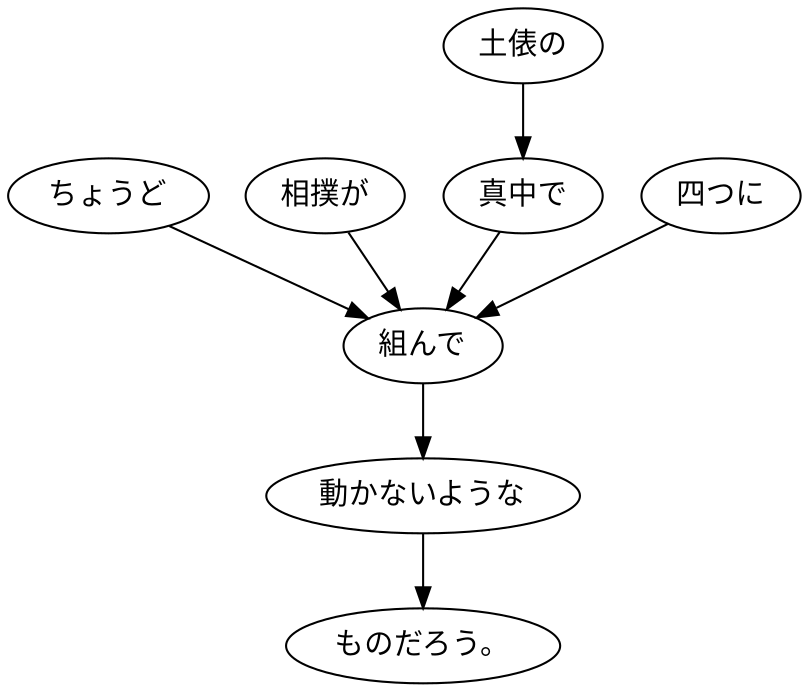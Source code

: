 digraph graph8543 {
	node0 [label="ちょうど"];
	node1 [label="相撲が"];
	node2 [label="土俵の"];
	node3 [label="真中で"];
	node4 [label="四つに"];
	node5 [label="組んで"];
	node6 [label="動かないような"];
	node7 [label="ものだろう。"];
	node0 -> node5;
	node1 -> node5;
	node2 -> node3;
	node3 -> node5;
	node4 -> node5;
	node5 -> node6;
	node6 -> node7;
}
